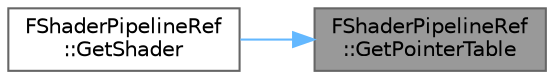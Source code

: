 digraph "FShaderPipelineRef::GetPointerTable"
{
 // INTERACTIVE_SVG=YES
 // LATEX_PDF_SIZE
  bgcolor="transparent";
  edge [fontname=Helvetica,fontsize=10,labelfontname=Helvetica,labelfontsize=10];
  node [fontname=Helvetica,fontsize=10,shape=box,height=0.2,width=0.4];
  rankdir="RL";
  Node1 [id="Node000001",label="FShaderPipelineRef\l::GetPointerTable",height=0.2,width=0.4,color="gray40", fillcolor="grey60", style="filled", fontcolor="black",tooltip=" "];
  Node1 -> Node2 [id="edge1_Node000001_Node000002",dir="back",color="steelblue1",style="solid",tooltip=" "];
  Node2 [id="Node000002",label="FShaderPipelineRef\l::GetShader",height=0.2,width=0.4,color="grey40", fillcolor="white", style="filled",URL="$dc/d6d/classFShaderPipelineRef.html#ac85ff68367423c2093cfcb7d45bd5476",tooltip=" "];
}
